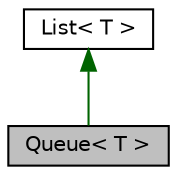 digraph "Queue&lt; T &gt;"
{
 // LATEX_PDF_SIZE
  edge [fontname="Helvetica",fontsize="10",labelfontname="Helvetica",labelfontsize="10"];
  node [fontname="Helvetica",fontsize="10",shape=record];
  Node1 [label="Queue\< T \>",height=0.2,width=0.4,color="black", fillcolor="grey75", style="filled", fontcolor="black",tooltip="A template class definition. The class implements a queue-container."];
  Node2 -> Node1 [dir="back",color="darkgreen",fontsize="10",style="solid",fontname="Helvetica"];
  Node2 [label="List\< T \>",height=0.2,width=0.4,color="black", fillcolor="white", style="filled",URL="$classList.html",tooltip="A template class definition. The class contains the start and end element of the list...."];
}
